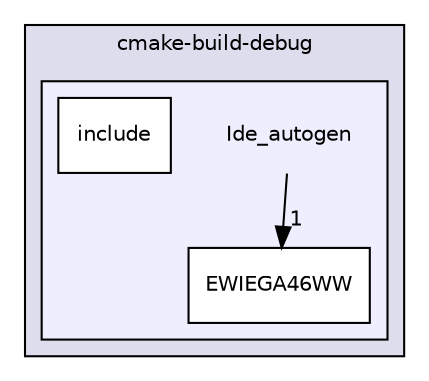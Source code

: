 digraph "Ide/cmake-build-debug/Ide_autogen" {
  compound=true
  node [ fontsize="10", fontname="Helvetica"];
  edge [ labelfontsize="10", labelfontname="Helvetica"];
  subgraph clusterdir_1536adaa22b87a16423cf2caba316bd7 {
    graph [ bgcolor="#ddddee", pencolor="black", label="cmake-build-debug" fontname="Helvetica", fontsize="10", URL="dir_1536adaa22b87a16423cf2caba316bd7.html"]
  subgraph clusterdir_b2ea3269bb7864fce721ccf8a47a07dd {
    graph [ bgcolor="#eeeeff", pencolor="black", label="" URL="dir_b2ea3269bb7864fce721ccf8a47a07dd.html"];
    dir_b2ea3269bb7864fce721ccf8a47a07dd [shape=plaintext label="Ide_autogen"];
    dir_e26022994bb5ff3c5ce693034fbd9aa2 [shape=box label="EWIEGA46WW" color="black" fillcolor="white" style="filled" URL="dir_e26022994bb5ff3c5ce693034fbd9aa2.html"];
    dir_860a72009526b7caa64f57185270aca3 [shape=box label="include" color="black" fillcolor="white" style="filled" URL="dir_860a72009526b7caa64f57185270aca3.html"];
  }
  }
  dir_b2ea3269bb7864fce721ccf8a47a07dd->dir_e26022994bb5ff3c5ce693034fbd9aa2 [headlabel="1", labeldistance=1.5 headhref="dir_000014_000015.html"];
}
